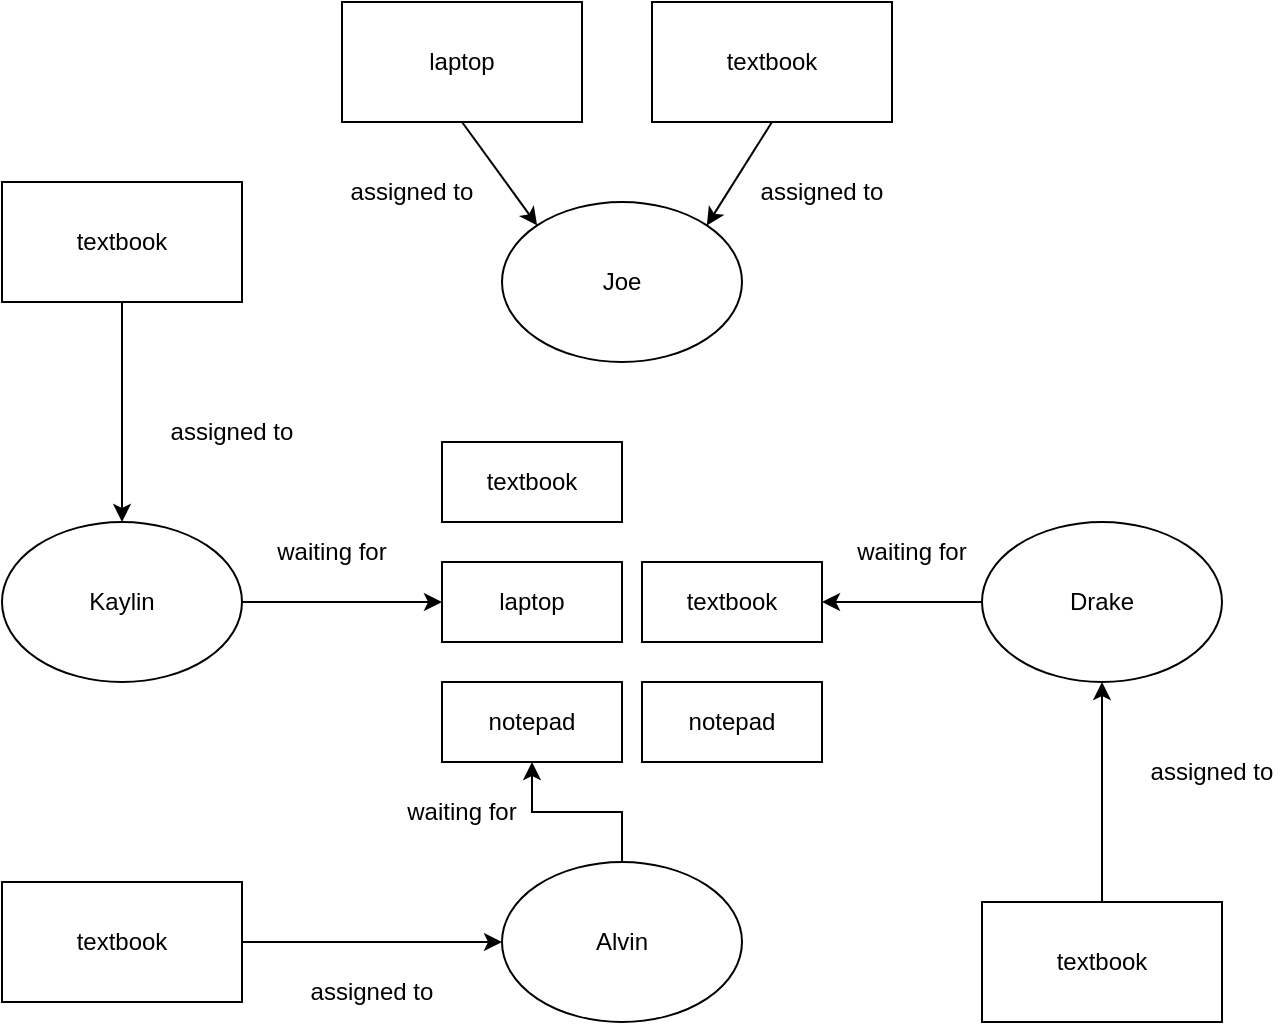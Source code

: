 <mxfile version="13.6.6" type="device"><diagram id="OXMOglQs5MV8NZXYTrWg" name="Page-1"><mxGraphModel dx="763" dy="784" grid="1" gridSize="10" guides="1" tooltips="1" connect="1" arrows="1" fold="1" page="1" pageScale="1" pageWidth="850" pageHeight="1100" math="0" shadow="0"><root><mxCell id="0"/><mxCell id="1" parent="0"/><mxCell id="uphGsK0AIAyUPjOAker2-1" value="Joe" style="ellipse;whiteSpace=wrap;html=1;" vertex="1" parent="1"><mxGeometry x="420" y="160" width="120" height="80" as="geometry"/></mxCell><mxCell id="uphGsK0AIAyUPjOAker2-28" style="edgeStyle=orthogonalEdgeStyle;rounded=0;orthogonalLoop=1;jettySize=auto;html=1;exitX=1;exitY=0.5;exitDx=0;exitDy=0;entryX=0;entryY=0.5;entryDx=0;entryDy=0;" edge="1" parent="1" source="uphGsK0AIAyUPjOAker2-2" target="uphGsK0AIAyUPjOAker2-22"><mxGeometry relative="1" as="geometry"/></mxCell><mxCell id="uphGsK0AIAyUPjOAker2-2" value="Kaylin" style="ellipse;whiteSpace=wrap;html=1;" vertex="1" parent="1"><mxGeometry x="170" y="320" width="120" height="80" as="geometry"/></mxCell><mxCell id="uphGsK0AIAyUPjOAker2-33" style="edgeStyle=orthogonalEdgeStyle;rounded=0;orthogonalLoop=1;jettySize=auto;html=1;exitX=0;exitY=0.5;exitDx=0;exitDy=0;entryX=1;entryY=0.5;entryDx=0;entryDy=0;" edge="1" parent="1" source="uphGsK0AIAyUPjOAker2-3" target="uphGsK0AIAyUPjOAker2-21"><mxGeometry relative="1" as="geometry"/></mxCell><mxCell id="uphGsK0AIAyUPjOAker2-3" value="Drake&lt;span style=&quot;color: rgba(0 , 0 , 0 , 0) ; font-family: monospace ; font-size: 0px&quot;&gt;%3CmxGraphModel%3E%3Croot%3E%3CmxCell%20id%3D%220%22%2F%3E%3CmxCell%20id%3D%221%22%20parent%3D%220%22%2F%3E%3CmxCell%20id%3D%222%22%20value%3D%22Kaylin%22%20style%3D%22ellipse%3BwhiteSpace%3Dwrap%3Bhtml%3D1%3B%22%20vertex%3D%221%22%20parent%3D%221%22%3E%3CmxGeometry%20x%3D%22340%22%20y%3D%22490%22%20width%3D%22120%22%20height%3D%2280%22%20as%3D%22geometry%22%2F%3E%3C%2FmxCell%3E%3C%2Froot%3E%3C%2FmxGraphModel%3E&lt;/span&gt;&lt;span style=&quot;color: rgba(0 , 0 , 0 , 0) ; font-family: monospace ; font-size: 0px&quot;&gt;%3CmxGraphModel%3E%3Croot%3E%3CmxCell%20id%3D%220%22%2F%3E%3CmxCell%20id%3D%221%22%20parent%3D%220%22%2F%3E%3CmxCell%20id%3D%222%22%20value%3D%22Kaylin%22%20style%3D%22ellipse%3BwhiteSpace%3Dwrap%3Bhtml%3D1%3B%22%20vertex%3D%221%22%20parent%3D%221%22%3E%3CmxGeometry%20x%3D%22340%22%20y%3D%22490%22%20width%3D%22120%22%20height%3D%2280%22%20as%3D%22geometry%22%2F%3E%3C%2FmxCell%3E%3C%2Froot%3E%3C%2FmxGraphModel%3E&lt;/span&gt;" style="ellipse;whiteSpace=wrap;html=1;" vertex="1" parent="1"><mxGeometry x="660" y="320" width="120" height="80" as="geometry"/></mxCell><mxCell id="uphGsK0AIAyUPjOAker2-31" style="edgeStyle=orthogonalEdgeStyle;rounded=0;orthogonalLoop=1;jettySize=auto;html=1;exitX=0.5;exitY=0;exitDx=0;exitDy=0;entryX=0.5;entryY=1;entryDx=0;entryDy=0;" edge="1" parent="1" source="uphGsK0AIAyUPjOAker2-4" target="uphGsK0AIAyUPjOAker2-25"><mxGeometry relative="1" as="geometry"/></mxCell><mxCell id="uphGsK0AIAyUPjOAker2-4" value="Alvin" style="ellipse;whiteSpace=wrap;html=1;" vertex="1" parent="1"><mxGeometry x="420" y="490" width="120" height="80" as="geometry"/></mxCell><mxCell id="uphGsK0AIAyUPjOAker2-5" value="textbook" style="rounded=0;whiteSpace=wrap;html=1;" vertex="1" parent="1"><mxGeometry x="170" y="150" width="120" height="60" as="geometry"/></mxCell><mxCell id="uphGsK0AIAyUPjOAker2-6" value="" style="endArrow=classic;html=1;exitX=0.5;exitY=1;exitDx=0;exitDy=0;entryX=0.5;entryY=0;entryDx=0;entryDy=0;" edge="1" parent="1" source="uphGsK0AIAyUPjOAker2-5" target="uphGsK0AIAyUPjOAker2-2"><mxGeometry width="50" height="50" relative="1" as="geometry"><mxPoint x="440" y="430" as="sourcePoint"/><mxPoint x="490" y="380" as="targetPoint"/></mxGeometry></mxCell><mxCell id="uphGsK0AIAyUPjOAker2-7" value="assigned to" style="text;html=1;strokeColor=none;fillColor=none;align=center;verticalAlign=middle;whiteSpace=wrap;rounded=0;" vertex="1" parent="1"><mxGeometry x="250" y="260" width="70" height="30" as="geometry"/></mxCell><mxCell id="uphGsK0AIAyUPjOAker2-8" value="textbook" style="rounded=0;whiteSpace=wrap;html=1;" vertex="1" parent="1"><mxGeometry x="170" y="500" width="120" height="60" as="geometry"/></mxCell><mxCell id="uphGsK0AIAyUPjOAker2-9" value="" style="endArrow=classic;html=1;exitX=1;exitY=0.5;exitDx=0;exitDy=0;entryX=0;entryY=0.5;entryDx=0;entryDy=0;" edge="1" parent="1" source="uphGsK0AIAyUPjOAker2-8" target="uphGsK0AIAyUPjOAker2-4"><mxGeometry width="50" height="50" relative="1" as="geometry"><mxPoint x="440" y="780" as="sourcePoint"/><mxPoint x="230" y="670" as="targetPoint"/></mxGeometry></mxCell><mxCell id="uphGsK0AIAyUPjOAker2-10" value="assigned to" style="text;html=1;strokeColor=none;fillColor=none;align=center;verticalAlign=middle;whiteSpace=wrap;rounded=0;" vertex="1" parent="1"><mxGeometry x="320" y="540" width="70" height="30" as="geometry"/></mxCell><mxCell id="uphGsK0AIAyUPjOAker2-11" value="textbook" style="rounded=0;whiteSpace=wrap;html=1;" vertex="1" parent="1"><mxGeometry x="495" y="60" width="120" height="60" as="geometry"/></mxCell><mxCell id="uphGsK0AIAyUPjOAker2-12" value="" style="endArrow=classic;html=1;exitX=0.5;exitY=1;exitDx=0;exitDy=0;entryX=1;entryY=0;entryDx=0;entryDy=0;" edge="1" parent="1" source="uphGsK0AIAyUPjOAker2-11" target="uphGsK0AIAyUPjOAker2-1"><mxGeometry width="50" height="50" relative="1" as="geometry"><mxPoint x="860" y="350" as="sourcePoint"/><mxPoint x="650" y="240" as="targetPoint"/></mxGeometry></mxCell><mxCell id="uphGsK0AIAyUPjOAker2-13" value="assigned to" style="text;html=1;strokeColor=none;fillColor=none;align=center;verticalAlign=middle;whiteSpace=wrap;rounded=0;" vertex="1" parent="1"><mxGeometry x="545" y="140" width="70" height="30" as="geometry"/></mxCell><mxCell id="uphGsK0AIAyUPjOAker2-14" value="laptop" style="rounded=0;whiteSpace=wrap;html=1;" vertex="1" parent="1"><mxGeometry x="340" y="60" width="120" height="60" as="geometry"/></mxCell><mxCell id="uphGsK0AIAyUPjOAker2-15" value="" style="endArrow=classic;html=1;exitX=0.5;exitY=1;exitDx=0;exitDy=0;entryX=0;entryY=0;entryDx=0;entryDy=0;" edge="1" parent="1" source="uphGsK0AIAyUPjOAker2-14" target="uphGsK0AIAyUPjOAker2-1"><mxGeometry width="50" height="50" relative="1" as="geometry"><mxPoint x="530" y="310" as="sourcePoint"/><mxPoint x="320" y="200" as="targetPoint"/></mxGeometry></mxCell><mxCell id="uphGsK0AIAyUPjOAker2-16" value="assigned to" style="text;html=1;strokeColor=none;fillColor=none;align=center;verticalAlign=middle;whiteSpace=wrap;rounded=0;" vertex="1" parent="1"><mxGeometry x="340" y="140" width="70" height="30" as="geometry"/></mxCell><mxCell id="uphGsK0AIAyUPjOAker2-17" value="textbook" style="rounded=0;whiteSpace=wrap;html=1;" vertex="1" parent="1"><mxGeometry x="660" y="510" width="120" height="60" as="geometry"/></mxCell><mxCell id="uphGsK0AIAyUPjOAker2-18" value="" style="endArrow=classic;html=1;exitX=0.5;exitY=0;exitDx=0;exitDy=0;entryX=0.5;entryY=1;entryDx=0;entryDy=0;" edge="1" parent="1" source="uphGsK0AIAyUPjOAker2-17" target="uphGsK0AIAyUPjOAker2-3"><mxGeometry width="50" height="50" relative="1" as="geometry"><mxPoint x="930" y="790" as="sourcePoint"/><mxPoint x="720" y="680" as="targetPoint"/></mxGeometry></mxCell><mxCell id="uphGsK0AIAyUPjOAker2-19" value="assigned to" style="text;html=1;strokeColor=none;fillColor=none;align=center;verticalAlign=middle;whiteSpace=wrap;rounded=0;" vertex="1" parent="1"><mxGeometry x="740" y="430" width="70" height="30" as="geometry"/></mxCell><mxCell id="uphGsK0AIAyUPjOAker2-20" value="textbook" style="rounded=0;whiteSpace=wrap;html=1;" vertex="1" parent="1"><mxGeometry x="390" y="280" width="90" height="40" as="geometry"/></mxCell><mxCell id="uphGsK0AIAyUPjOAker2-21" value="textbook" style="rounded=0;whiteSpace=wrap;html=1;" vertex="1" parent="1"><mxGeometry x="490" y="340" width="90" height="40" as="geometry"/></mxCell><mxCell id="uphGsK0AIAyUPjOAker2-22" value="laptop" style="rounded=0;whiteSpace=wrap;html=1;" vertex="1" parent="1"><mxGeometry x="390" y="340" width="90" height="40" as="geometry"/></mxCell><mxCell id="uphGsK0AIAyUPjOAker2-23" value="notepad" style="rounded=0;whiteSpace=wrap;html=1;" vertex="1" parent="1"><mxGeometry x="490" y="400" width="90" height="40" as="geometry"/></mxCell><mxCell id="uphGsK0AIAyUPjOAker2-25" value="notepad" style="rounded=0;whiteSpace=wrap;html=1;" vertex="1" parent="1"><mxGeometry x="390" y="400" width="90" height="40" as="geometry"/></mxCell><mxCell id="uphGsK0AIAyUPjOAker2-29" value="waiting for" style="text;html=1;strokeColor=none;fillColor=none;align=center;verticalAlign=middle;whiteSpace=wrap;rounded=0;" vertex="1" parent="1"><mxGeometry x="300" y="320" width="70" height="30" as="geometry"/></mxCell><mxCell id="uphGsK0AIAyUPjOAker2-32" value="waiting for" style="text;html=1;strokeColor=none;fillColor=none;align=center;verticalAlign=middle;whiteSpace=wrap;rounded=0;" vertex="1" parent="1"><mxGeometry x="365" y="450" width="70" height="30" as="geometry"/></mxCell><mxCell id="uphGsK0AIAyUPjOAker2-34" value="waiting for" style="text;html=1;strokeColor=none;fillColor=none;align=center;verticalAlign=middle;whiteSpace=wrap;rounded=0;" vertex="1" parent="1"><mxGeometry x="590" y="320" width="70" height="30" as="geometry"/></mxCell></root></mxGraphModel></diagram></mxfile>
